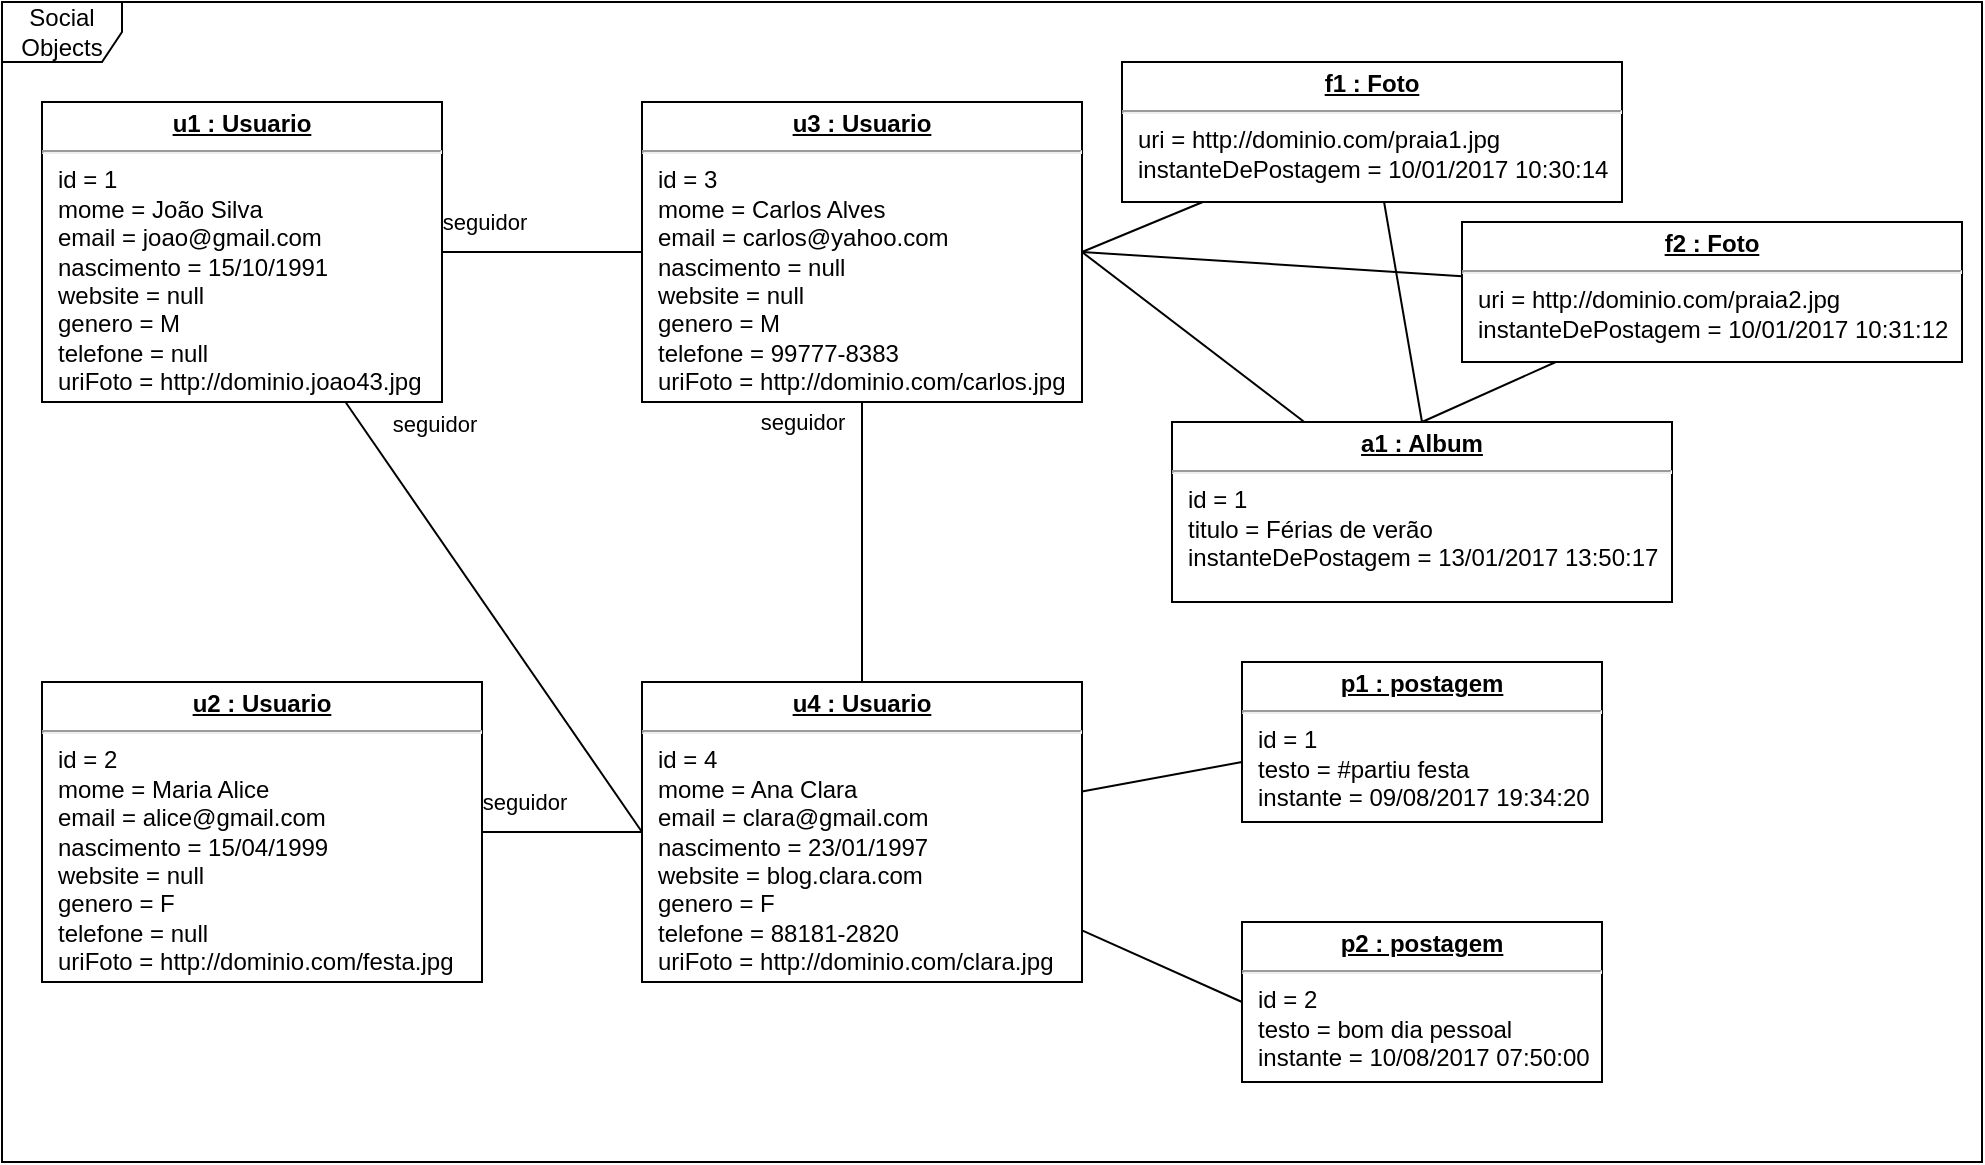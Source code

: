 <mxGraphModel dx="1056" dy="573" grid="1" gridSize="10" guides="1" tooltips="1" connect="1" arrows="1" fold="1" page="1" pageScale="1" pageWidth="1000" pageHeight="600" math="0" shadow="0">
  <root>
    <mxCell id="0" />
    <mxCell id="1" parent="0" />
    <mxCell id="26" value="Social Objects" style="shape=umlFrame;whiteSpace=wrap;html=1;" parent="1" vertex="1">
      <mxGeometry x="10" y="10" width="990" height="580" as="geometry" />
    </mxCell>
    <mxCell id="6" style="edgeStyle=none;html=1;entryX=0;entryY=0.5;entryDx=0;entryDy=0;endArrow=none;endFill=0;" parent="1" source="2" target="4" edge="1">
      <mxGeometry relative="1" as="geometry" />
    </mxCell>
    <mxCell id="7" value="seguidor" style="edgeLabel;html=1;align=center;verticalAlign=middle;resizable=0;points=[];" parent="6" vertex="1" connectable="0">
      <mxGeometry x="-0.778" relative="1" as="geometry">
        <mxPoint x="10" y="-15" as="offset" />
      </mxGeometry>
    </mxCell>
    <mxCell id="8" style="edgeStyle=none;html=1;entryX=0;entryY=0.5;entryDx=0;entryDy=0;endArrow=none;endFill=0;" parent="1" source="2" target="5" edge="1">
      <mxGeometry relative="1" as="geometry" />
    </mxCell>
    <mxCell id="9" value="seguidor" style="edgeLabel;html=1;align=center;verticalAlign=middle;resizable=0;points=[];" parent="8" vertex="1" connectable="0">
      <mxGeometry x="-0.867" relative="1" as="geometry">
        <mxPoint x="34" y="-4" as="offset" />
      </mxGeometry>
    </mxCell>
    <mxCell id="2" value="&lt;p style=&quot;margin: 0px ; margin-top: 4px ; text-align: center ; text-decoration: underline&quot;&gt;&lt;b&gt;u1 : Usuario&lt;/b&gt;&lt;/p&gt;&lt;hr&gt;&lt;p style=&quot;margin: 0px ; margin-left: 8px&quot;&gt;id = 1&lt;br&gt;mome = João Silva&lt;br&gt;email = joao@gmail.com&lt;/p&gt;&lt;p style=&quot;margin: 0px ; margin-left: 8px&quot;&gt;nascimento = 15/10/1991&lt;/p&gt;&lt;p style=&quot;margin: 0px ; margin-left: 8px&quot;&gt;website = null&lt;/p&gt;&lt;p style=&quot;margin: 0px ; margin-left: 8px&quot;&gt;genero = M&lt;/p&gt;&lt;p style=&quot;margin: 0px ; margin-left: 8px&quot;&gt;telefone = null&lt;/p&gt;&lt;p style=&quot;margin: 0px ; margin-left: 8px&quot;&gt;uriFoto = http://dominio.joao43.jpg&lt;/p&gt;" style="verticalAlign=top;align=left;overflow=fill;fontSize=12;fontFamily=Helvetica;html=1;" parent="1" vertex="1">
      <mxGeometry x="30" y="60" width="200" height="150" as="geometry" />
    </mxCell>
    <mxCell id="10" style="edgeStyle=none;html=1;endArrow=none;endFill=0;" parent="1" source="3" target="5" edge="1">
      <mxGeometry relative="1" as="geometry" />
    </mxCell>
    <mxCell id="11" value="seguidor" style="edgeLabel;html=1;align=center;verticalAlign=middle;resizable=0;points=[];" parent="10" vertex="1" connectable="0">
      <mxGeometry x="-0.775" y="-3" relative="1" as="geometry">
        <mxPoint x="12" y="-18" as="offset" />
      </mxGeometry>
    </mxCell>
    <mxCell id="3" value="&lt;p style=&quot;margin: 0px ; margin-top: 4px ; text-align: center ; text-decoration: underline&quot;&gt;&lt;b&gt;u2 : Usuario&lt;/b&gt;&lt;/p&gt;&lt;hr&gt;&lt;p style=&quot;margin: 0px ; margin-left: 8px&quot;&gt;id = 2&lt;br&gt;mome = Maria Alice&lt;br&gt;email = alice@gmail.com&lt;/p&gt;&lt;p style=&quot;margin: 0px ; margin-left: 8px&quot;&gt;nascimento = 15/04/1999&lt;/p&gt;&lt;p style=&quot;margin: 0px ; margin-left: 8px&quot;&gt;website = null&lt;/p&gt;&lt;p style=&quot;margin: 0px ; margin-left: 8px&quot;&gt;genero = F&lt;/p&gt;&lt;p style=&quot;margin: 0px ; margin-left: 8px&quot;&gt;telefone = null&lt;/p&gt;&lt;p style=&quot;margin: 0px ; margin-left: 8px&quot;&gt;uriFoto = http://dominio.com/festa.jpg&lt;/p&gt;" style="verticalAlign=top;align=left;overflow=fill;fontSize=12;fontFamily=Helvetica;html=1;" parent="1" vertex="1">
      <mxGeometry x="30" y="350" width="220" height="150" as="geometry" />
    </mxCell>
    <mxCell id="4" value="&lt;p style=&quot;margin: 0px ; margin-top: 4px ; text-align: center ; text-decoration: underline&quot;&gt;&lt;b&gt;u3 : Usuario&lt;/b&gt;&lt;/p&gt;&lt;hr&gt;&lt;p style=&quot;margin: 0px ; margin-left: 8px&quot;&gt;id = 3&lt;br&gt;mome = Carlos Alves&lt;br&gt;email = carlos@yahoo.com&lt;/p&gt;&lt;p style=&quot;margin: 0px ; margin-left: 8px&quot;&gt;nascimento = null&lt;/p&gt;&lt;p style=&quot;margin: 0px ; margin-left: 8px&quot;&gt;website = null&lt;/p&gt;&lt;p style=&quot;margin: 0px ; margin-left: 8px&quot;&gt;genero = M&lt;/p&gt;&lt;p style=&quot;margin: 0px ; margin-left: 8px&quot;&gt;telefone = 99777-8383&lt;/p&gt;&lt;p style=&quot;margin: 0px ; margin-left: 8px&quot;&gt;uriFoto = http://dominio.com/carlos.jpg&lt;/p&gt;" style="verticalAlign=top;align=left;overflow=fill;fontSize=12;fontFamily=Helvetica;html=1;" parent="1" vertex="1">
      <mxGeometry x="330" y="60" width="220" height="150" as="geometry" />
    </mxCell>
    <mxCell id="12" style="edgeStyle=none;html=1;entryX=0.5;entryY=1;entryDx=0;entryDy=0;endArrow=none;endFill=0;" parent="1" source="5" target="4" edge="1">
      <mxGeometry relative="1" as="geometry" />
    </mxCell>
    <mxCell id="13" value="seguidor" style="edgeLabel;html=1;align=center;verticalAlign=middle;resizable=0;points=[];" parent="12" vertex="1" connectable="0">
      <mxGeometry x="-0.743" relative="1" as="geometry">
        <mxPoint x="-30" y="-112" as="offset" />
      </mxGeometry>
    </mxCell>
    <mxCell id="16" style="edgeStyle=none;html=1;entryX=0;entryY=0.625;entryDx=0;entryDy=0;entryPerimeter=0;endArrow=none;endFill=0;" parent="1" source="5" target="14" edge="1">
      <mxGeometry relative="1" as="geometry" />
    </mxCell>
    <mxCell id="17" style="edgeStyle=none;html=1;entryX=0;entryY=0.5;entryDx=0;entryDy=0;endArrow=none;endFill=0;" parent="1" source="5" target="15" edge="1">
      <mxGeometry relative="1" as="geometry" />
    </mxCell>
    <mxCell id="5" value="&lt;p style=&quot;margin: 0px ; margin-top: 4px ; text-align: center ; text-decoration: underline&quot;&gt;&lt;b&gt;u4 : Usuario&lt;/b&gt;&lt;/p&gt;&lt;hr&gt;&lt;p style=&quot;margin: 0px ; margin-left: 8px&quot;&gt;id = 4&lt;br&gt;mome = Ana Clara&lt;br&gt;email = clara@gmail.com&lt;/p&gt;&lt;p style=&quot;margin: 0px ; margin-left: 8px&quot;&gt;nascimento = 23/01/1997&lt;/p&gt;&lt;p style=&quot;margin: 0px ; margin-left: 8px&quot;&gt;website = blog.clara.com&lt;/p&gt;&lt;p style=&quot;margin: 0px ; margin-left: 8px&quot;&gt;genero = F&lt;/p&gt;&lt;p style=&quot;margin: 0px ; margin-left: 8px&quot;&gt;telefone = 88181-2820&lt;/p&gt;&lt;p style=&quot;margin: 0px ; margin-left: 8px&quot;&gt;uriFoto = http://dominio.com/clara.jpg&lt;/p&gt;" style="verticalAlign=top;align=left;overflow=fill;fontSize=12;fontFamily=Helvetica;html=1;" parent="1" vertex="1">
      <mxGeometry x="330" y="350" width="220" height="150" as="geometry" />
    </mxCell>
    <mxCell id="14" value="&lt;p style=&quot;margin: 0px ; margin-top: 4px ; text-align: center ; text-decoration: underline&quot;&gt;&lt;b&gt;p1 : postagem&lt;/b&gt;&lt;/p&gt;&lt;hr&gt;&lt;p style=&quot;margin: 0px ; margin-left: 8px&quot;&gt;id = 1&lt;br&gt;testo = #partiu festa&lt;br&gt;instante = 09/08/2017 19:34:20&lt;/p&gt;" style="verticalAlign=top;align=left;overflow=fill;fontSize=12;fontFamily=Helvetica;html=1;" parent="1" vertex="1">
      <mxGeometry x="630" y="340" width="180" height="80" as="geometry" />
    </mxCell>
    <mxCell id="15" value="&lt;p style=&quot;margin: 0px ; margin-top: 4px ; text-align: center ; text-decoration: underline&quot;&gt;&lt;b&gt;p2 : postagem&lt;/b&gt;&lt;/p&gt;&lt;hr&gt;&lt;p style=&quot;margin: 0px ; margin-left: 8px&quot;&gt;id = 2&lt;br&gt;testo = bom dia pessoal&lt;br&gt;instante = 10/08/2017 07:50:00&lt;/p&gt;" style="verticalAlign=top;align=left;overflow=fill;fontSize=12;fontFamily=Helvetica;html=1;" parent="1" vertex="1">
      <mxGeometry x="630" y="470" width="180" height="80" as="geometry" />
    </mxCell>
    <mxCell id="23" style="edgeStyle=none;html=1;entryX=1;entryY=0.5;entryDx=0;entryDy=0;endArrow=none;endFill=0;" parent="1" source="18" target="4" edge="1">
      <mxGeometry relative="1" as="geometry" />
    </mxCell>
    <mxCell id="18" value="&lt;p style=&quot;margin: 0px ; margin-top: 4px ; text-align: center ; text-decoration: underline&quot;&gt;&lt;b&gt;a1 : Album&lt;/b&gt;&lt;/p&gt;&lt;hr&gt;&lt;p style=&quot;margin: 0px ; margin-left: 8px&quot;&gt;id = 1&lt;br&gt;titulo = Férias de verão&lt;br&gt;instanteDePostagem = 13/01/2017 13:50:17&lt;/p&gt;" style="verticalAlign=top;align=left;overflow=fill;fontSize=12;fontFamily=Helvetica;html=1;" parent="1" vertex="1">
      <mxGeometry x="595" y="220" width="250" height="90" as="geometry" />
    </mxCell>
    <mxCell id="21" style="edgeStyle=none;html=1;entryX=0.5;entryY=0;entryDx=0;entryDy=0;endArrow=none;endFill=0;" parent="1" source="19" target="18" edge="1">
      <mxGeometry relative="1" as="geometry" />
    </mxCell>
    <mxCell id="24" style="edgeStyle=none;html=1;entryX=1;entryY=0.5;entryDx=0;entryDy=0;endArrow=none;endFill=0;" parent="1" source="19" target="4" edge="1">
      <mxGeometry relative="1" as="geometry" />
    </mxCell>
    <mxCell id="19" value="&lt;p style=&quot;margin: 0px ; margin-top: 4px ; text-align: center ; text-decoration: underline&quot;&gt;&lt;b&gt;f1 : Foto&lt;/b&gt;&lt;/p&gt;&lt;hr&gt;&lt;p style=&quot;margin: 0px ; margin-left: 8px&quot;&gt;uri = http://dominio.com/praia1.jpg&lt;br&gt;instanteDePostagem = 10/01/2017 10:30:14&lt;br&gt;&lt;/p&gt;" style="verticalAlign=top;align=left;overflow=fill;fontSize=12;fontFamily=Helvetica;html=1;" parent="1" vertex="1">
      <mxGeometry x="570" y="40" width="250" height="70" as="geometry" />
    </mxCell>
    <mxCell id="22" style="edgeStyle=none;html=1;entryX=0.5;entryY=0;entryDx=0;entryDy=0;endArrow=none;endFill=0;" parent="1" source="20" target="18" edge="1">
      <mxGeometry relative="1" as="geometry" />
    </mxCell>
    <mxCell id="25" style="edgeStyle=none;html=1;entryX=1;entryY=0.5;entryDx=0;entryDy=0;endArrow=none;endFill=0;" parent="1" source="20" target="4" edge="1">
      <mxGeometry relative="1" as="geometry" />
    </mxCell>
    <mxCell id="20" value="&lt;p style=&quot;margin: 0px ; margin-top: 4px ; text-align: center ; text-decoration: underline&quot;&gt;&lt;b&gt;f2 : Foto&lt;/b&gt;&lt;/p&gt;&lt;hr&gt;&lt;p style=&quot;margin: 0px ; margin-left: 8px&quot;&gt;uri = http://dominio.com/praia2.jpg&lt;br&gt;instanteDePostagem = 10/01/2017 10:31:12&lt;br&gt;&lt;/p&gt;" style="verticalAlign=top;align=left;overflow=fill;fontSize=12;fontFamily=Helvetica;html=1;" parent="1" vertex="1">
      <mxGeometry x="740" y="120" width="250" height="70" as="geometry" />
    </mxCell>
  </root>
</mxGraphModel>